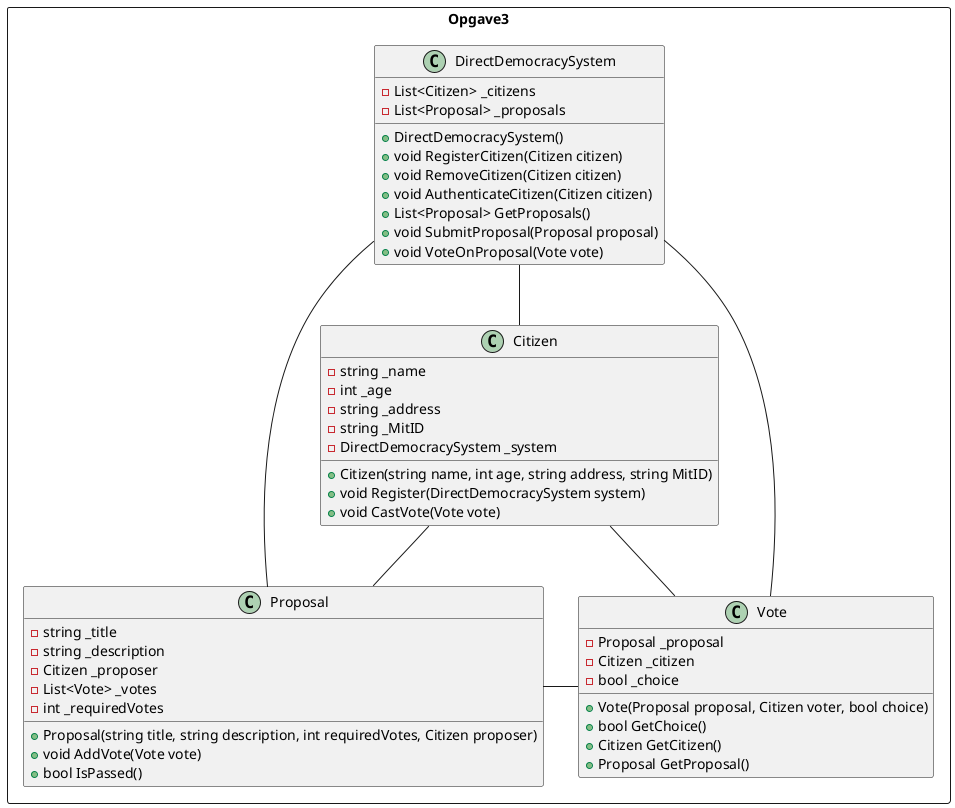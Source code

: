 @startuml
rectangle Opgave3{
  class DirectDemocracySystem {
    - List<Citizen> _citizens
    - List<Proposal> _proposals
    + DirectDemocracySystem()
    + void RegisterCitizen(Citizen citizen)
    + void RemoveCitizen(Citizen citizen)
    + void AuthenticateCitizen(Citizen citizen)
    + List<Proposal> GetProposals()
    + void SubmitProposal(Proposal proposal)
    + void VoteOnProposal(Vote vote)
  }

  class Citizen {
    - string _name
    - int _age
    - string _address
    - string _MitID
    - DirectDemocracySystem _system
    + Citizen(string name, int age, string address, string MitID)
    + void Register(DirectDemocracySystem system)
    + void CastVote(Vote vote)
  }

  class Proposal {
    - string _title
    - string _description
    - Citizen _proposer
    - List<Vote> _votes
    - int _requiredVotes
    + Proposal(string title, string description, int requiredVotes, Citizen proposer)
    + void AddVote(Vote vote)
    + bool IsPassed()
  }

  class Vote {
    - Proposal _proposal
    - Citizen _citizen
    - bool _choice
    + Vote(Proposal proposal, Citizen voter, bool choice)
    + bool GetChoice()
    + Citizen GetCitizen()
    + Proposal GetProposal()
  }

  DirectDemocracySystem -- Citizen
  DirectDemocracySystem -- Proposal
  DirectDemocracySystem -- Vote
  Citizen -- Vote
  Proposal - Vote
  Citizen -- Proposal
}
@enduml
